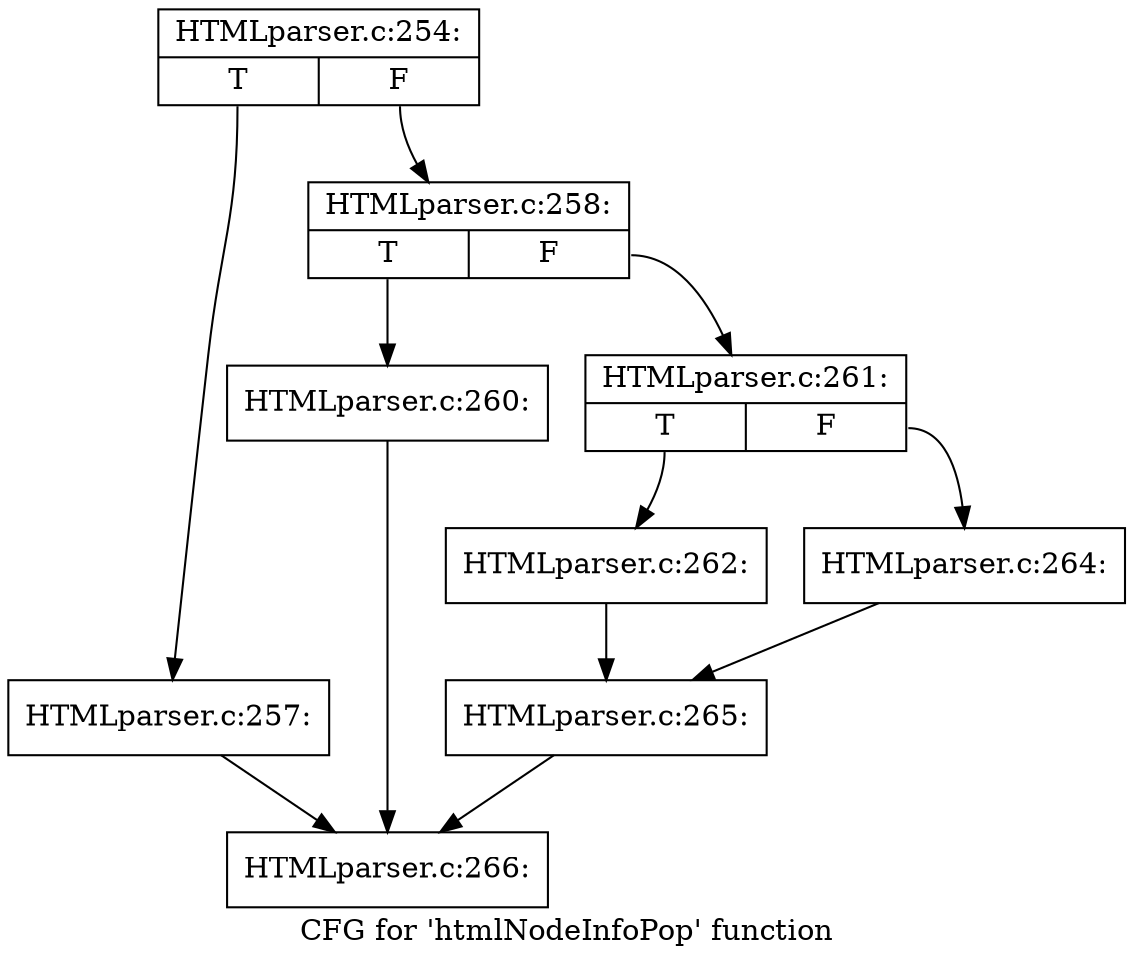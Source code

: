 digraph "CFG for 'htmlNodeInfoPop' function" {
	label="CFG for 'htmlNodeInfoPop' function";

	Node0x3fad810 [shape=record,label="{HTMLparser.c:254:|{<s0>T|<s1>F}}"];
	Node0x3fad810:s0 -> Node0x3fade20;
	Node0x3fad810:s1 -> Node0x3fade70;
	Node0x3fade20 [shape=record,label="{HTMLparser.c:257:}"];
	Node0x3fade20 -> Node0x3fae0c0;
	Node0x3fade70 [shape=record,label="{HTMLparser.c:258:|{<s0>T|<s1>F}}"];
	Node0x3fade70:s0 -> Node0x3fb1160;
	Node0x3fade70:s1 -> Node0x3fb11b0;
	Node0x3fb1160 [shape=record,label="{HTMLparser.c:260:}"];
	Node0x3fb1160 -> Node0x3fae0c0;
	Node0x3fb11b0 [shape=record,label="{HTMLparser.c:261:|{<s0>T|<s1>F}}"];
	Node0x3fb11b0:s0 -> Node0x3fb1740;
	Node0x3fb11b0:s1 -> Node0x3fb17e0;
	Node0x3fb1740 [shape=record,label="{HTMLparser.c:262:}"];
	Node0x3fb1740 -> Node0x3fb1790;
	Node0x3fb17e0 [shape=record,label="{HTMLparser.c:264:}"];
	Node0x3fb17e0 -> Node0x3fb1790;
	Node0x3fb1790 [shape=record,label="{HTMLparser.c:265:}"];
	Node0x3fb1790 -> Node0x3fae0c0;
	Node0x3fae0c0 [shape=record,label="{HTMLparser.c:266:}"];
}
